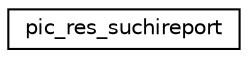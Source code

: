 digraph "Graphical Class Hierarchy"
{
 // INTERACTIVE_SVG=YES
  edge [fontname="Helvetica",fontsize="10",labelfontname="Helvetica",labelfontsize="10"];
  node [fontname="Helvetica",fontsize="10",shape=record];
  rankdir="LR";
  Node0 [label="pic_res_suchireport",height=0.2,width=0.4,color="black", fillcolor="white", style="filled",URL="$structpic__res__suchireport.html"];
}
